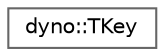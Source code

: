 digraph "Graphical Class Hierarchy"
{
 // LATEX_PDF_SIZE
  bgcolor="transparent";
  edge [fontname=Helvetica,fontsize=10,labelfontname=Helvetica,labelfontsize=10];
  node [fontname=Helvetica,fontsize=10,shape=box,height=0.2,width=0.4];
  rankdir="LR";
  Node0 [id="Node000000",label="dyno::TKey",height=0.2,width=0.4,color="grey40", fillcolor="white", style="filled",URL="$classdyno_1_1_t_key.html",tooltip=" "];
}
